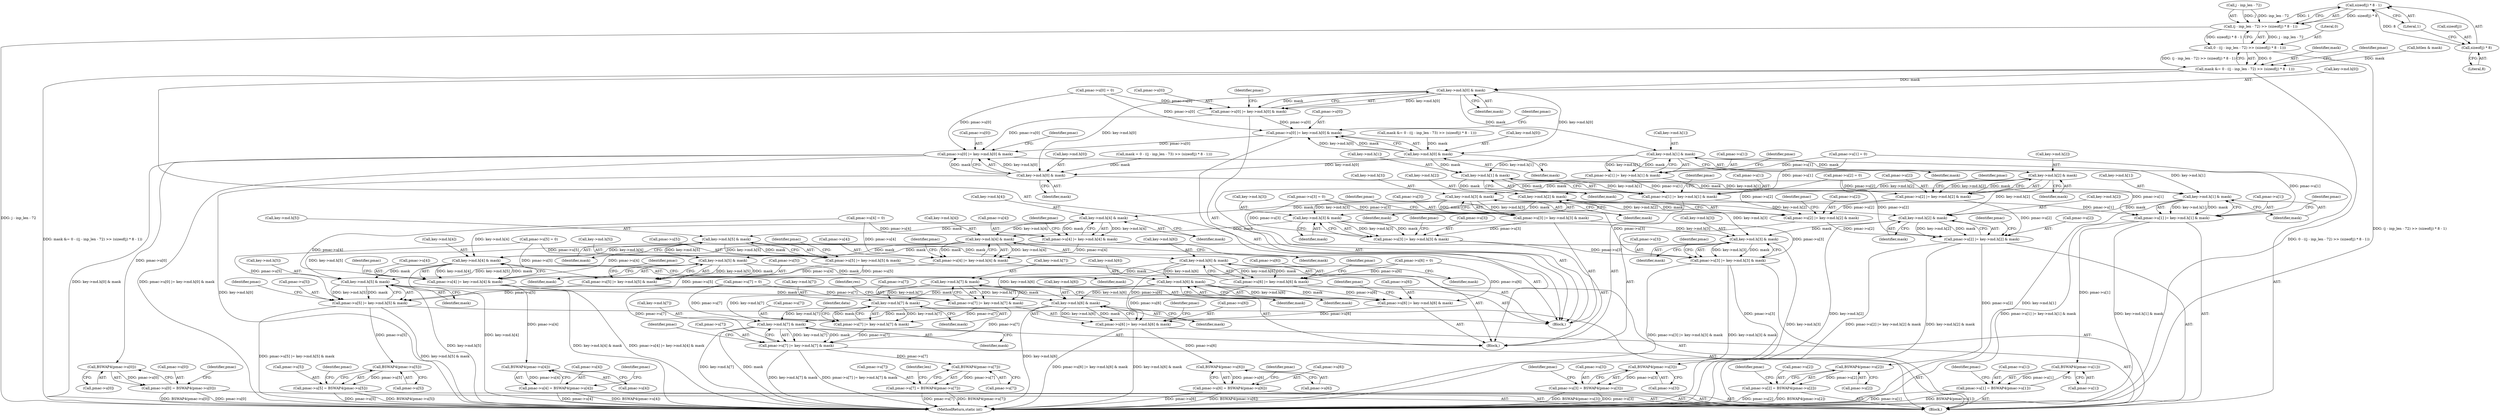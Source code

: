 digraph "0_openssl_68595c0c2886e7942a14f98c17a55a88afb6c292_0@API" {
"1000966" [label="(Call,sizeof(j) * 8 - 1)"];
"1000967" [label="(Call,sizeof(j) * 8)"];
"1000960" [label="(Call,(j - inp_len - 72) >> (sizeof(j) * 8 - 1))"];
"1000958" [label="(Call,0 - ((j - inp_len - 72) >> (sizeof(j) * 8 - 1)))"];
"1000956" [label="(Call,mask &= 0 - ((j - inp_len - 72) >> (sizeof(j) * 8 - 1)))"];
"1000978" [label="(Call,key->md.h[0] & mask)"];
"1000972" [label="(Call,pmac->u[0] |= key->md.h[0] & mask)"];
"1001171" [label="(Call,pmac->u[0] |= key->md.h[0] & mask)"];
"1001406" [label="(Call,pmac->u[0] |= key->md.h[0] & mask)"];
"1001532" [label="(Call,BSWAP4(pmac->u[0]))"];
"1001526" [label="(Call,pmac->u[0] = BSWAP4(pmac->u[0]))"];
"1000993" [label="(Call,key->md.h[1] & mask)"];
"1000987" [label="(Call,pmac->u[1] |= key->md.h[1] & mask)"];
"1001186" [label="(Call,pmac->u[1] |= key->md.h[1] & mask)"];
"1001421" [label="(Call,pmac->u[1] |= key->md.h[1] & mask)"];
"1001544" [label="(Call,BSWAP4(pmac->u[1]))"];
"1001538" [label="(Call,pmac->u[1] = BSWAP4(pmac->u[1]))"];
"1001008" [label="(Call,key->md.h[2] & mask)"];
"1001002" [label="(Call,pmac->u[2] |= key->md.h[2] & mask)"];
"1001201" [label="(Call,pmac->u[2] |= key->md.h[2] & mask)"];
"1001436" [label="(Call,pmac->u[2] |= key->md.h[2] & mask)"];
"1001556" [label="(Call,BSWAP4(pmac->u[2]))"];
"1001550" [label="(Call,pmac->u[2] = BSWAP4(pmac->u[2]))"];
"1001023" [label="(Call,key->md.h[3] & mask)"];
"1001017" [label="(Call,pmac->u[3] |= key->md.h[3] & mask)"];
"1001216" [label="(Call,pmac->u[3] |= key->md.h[3] & mask)"];
"1001451" [label="(Call,pmac->u[3] |= key->md.h[3] & mask)"];
"1001568" [label="(Call,BSWAP4(pmac->u[3]))"];
"1001562" [label="(Call,pmac->u[3] = BSWAP4(pmac->u[3]))"];
"1001038" [label="(Call,key->md.h[4] & mask)"];
"1001032" [label="(Call,pmac->u[4] |= key->md.h[4] & mask)"];
"1001231" [label="(Call,pmac->u[4] |= key->md.h[4] & mask)"];
"1001466" [label="(Call,pmac->u[4] |= key->md.h[4] & mask)"];
"1001580" [label="(Call,BSWAP4(pmac->u[4]))"];
"1001574" [label="(Call,pmac->u[4] = BSWAP4(pmac->u[4]))"];
"1001053" [label="(Call,key->md.h[5] & mask)"];
"1001047" [label="(Call,pmac->u[5] |= key->md.h[5] & mask)"];
"1001246" [label="(Call,pmac->u[5] |= key->md.h[5] & mask)"];
"1001481" [label="(Call,pmac->u[5] |= key->md.h[5] & mask)"];
"1001592" [label="(Call,BSWAP4(pmac->u[5]))"];
"1001586" [label="(Call,pmac->u[5] = BSWAP4(pmac->u[5]))"];
"1001068" [label="(Call,key->md.h[6] & mask)"];
"1001062" [label="(Call,pmac->u[6] |= key->md.h[6] & mask)"];
"1001261" [label="(Call,pmac->u[6] |= key->md.h[6] & mask)"];
"1001496" [label="(Call,pmac->u[6] |= key->md.h[6] & mask)"];
"1001604" [label="(Call,BSWAP4(pmac->u[6]))"];
"1001598" [label="(Call,pmac->u[6] = BSWAP4(pmac->u[6]))"];
"1001083" [label="(Call,key->md.h[7] & mask)"];
"1001077" [label="(Call,pmac->u[7] |= key->md.h[7] & mask)"];
"1001276" [label="(Call,pmac->u[7] |= key->md.h[7] & mask)"];
"1001511" [label="(Call,pmac->u[7] |= key->md.h[7] & mask)"];
"1001616" [label="(Call,BSWAP4(pmac->u[7]))"];
"1001610" [label="(Call,pmac->u[7] = BSWAP4(pmac->u[7]))"];
"1001282" [label="(Call,key->md.h[7] & mask)"];
"1001517" [label="(Call,key->md.h[7] & mask)"];
"1001267" [label="(Call,key->md.h[6] & mask)"];
"1001502" [label="(Call,key->md.h[6] & mask)"];
"1001252" [label="(Call,key->md.h[5] & mask)"];
"1001487" [label="(Call,key->md.h[5] & mask)"];
"1001237" [label="(Call,key->md.h[4] & mask)"];
"1001472" [label="(Call,key->md.h[4] & mask)"];
"1001222" [label="(Call,key->md.h[3] & mask)"];
"1001457" [label="(Call,key->md.h[3] & mask)"];
"1001207" [label="(Call,key->md.h[2] & mask)"];
"1001442" [label="(Call,key->md.h[2] & mask)"];
"1001192" [label="(Call,key->md.h[1] & mask)"];
"1001427" [label="(Call,key->md.h[1] & mask)"];
"1001177" [label="(Call,key->md.h[0] & mask)"];
"1001412" [label="(Call,key->md.h[0] & mask)"];
"1001232" [label="(Call,pmac->u[4])"];
"1001261" [label="(Call,pmac->u[6] |= key->md.h[6] & mask)"];
"1001290" [label="(Identifier,mask)"];
"1001420" [label="(Identifier,mask)"];
"1001604" [label="(Call,BSWAP4(pmac->u[6]))"];
"1001503" [label="(Call,key->md.h[6])"];
"1001009" [label="(Call,key->md.h[2])"];
"1001002" [label="(Call,pmac->u[2] |= key->md.h[2] & mask)"];
"1001465" [label="(Identifier,mask)"];
"1001264" [label="(Identifier,pmac)"];
"1001033" [label="(Call,pmac->u[4])"];
"1001427" [label="(Call,key->md.h[1] & mask)"];
"1001217" [label="(Call,pmac->u[3])"];
"1001592" [label="(Call,BSWAP4(pmac->u[5]))"];
"1001208" [label="(Call,key->md.h[2])"];
"1001171" [label="(Call,pmac->u[0] |= key->md.h[0] & mask)"];
"1001610" [label="(Call,pmac->u[7] = BSWAP4(pmac->u[7]))"];
"1001457" [label="(Call,key->md.h[3] & mask)"];
"1001083" [label="(Call,key->md.h[7] & mask)"];
"1001473" [label="(Call,key->md.h[4])"];
"1001024" [label="(Call,key->md.h[3])"];
"1001283" [label="(Call,key->md.h[7])"];
"1001551" [label="(Call,pmac->u[2])"];
"1001223" [label="(Call,key->md.h[3])"];
"1000837" [label="(Call,pmac->u[6] = 0)"];
"1001078" [label="(Call,pmac->u[7])"];
"1001458" [label="(Call,key->md.h[3])"];
"1001526" [label="(Call,pmac->u[0] = BSWAP4(pmac->u[0]))"];
"1001586" [label="(Call,pmac->u[5] = BSWAP4(pmac->u[5]))"];
"1001617" [label="(Call,pmac->u[7])"];
"1001616" [label="(Call,BSWAP4(pmac->u[7]))"];
"1001480" [label="(Identifier,mask)"];
"1000971" [label="(Literal,1)"];
"1001587" [label="(Call,pmac->u[5])"];
"1000809" [label="(Call,pmac->u[2] = 0)"];
"1001518" [label="(Call,key->md.h[7])"];
"1000823" [label="(Call,pmac->u[4] = 0)"];
"1001061" [label="(Identifier,mask)"];
"1000978" [label="(Call,key->md.h[0] & mask)"];
"1001216" [label="(Call,pmac->u[3] |= key->md.h[3] & mask)"];
"1001562" [label="(Call,pmac->u[3] = BSWAP4(pmac->u[3]))"];
"1001032" [label="(Call,pmac->u[4] |= key->md.h[4] & mask)"];
"1001282" [label="(Call,key->md.h[7] & mask)"];
"1001260" [label="(Identifier,mask)"];
"1001421" [label="(Call,pmac->u[1] |= key->md.h[1] & mask)"];
"1001439" [label="(Identifier,pmac)"];
"1001201" [label="(Call,pmac->u[2] |= key->md.h[2] & mask)"];
"1001080" [label="(Identifier,pmac)"];
"1001185" [label="(Identifier,mask)"];
"1001091" [label="(Identifier,mask)"];
"1001247" [label="(Call,pmac->u[5])"];
"1001048" [label="(Call,pmac->u[5])"];
"1001580" [label="(Call,BSWAP4(pmac->u[4]))"];
"1001556" [label="(Call,BSWAP4(pmac->u[2]))"];
"1001186" [label="(Call,pmac->u[1] |= key->md.h[1] & mask)"];
"1001422" [label="(Call,pmac->u[1])"];
"1001237" [label="(Call,key->md.h[4] & mask)"];
"1001268" [label="(Call,key->md.h[6])"];
"1001428" [label="(Call,key->md.h[1])"];
"1001035" [label="(Identifier,pmac)"];
"1001569" [label="(Call,pmac->u[3])"];
"1001062" [label="(Call,pmac->u[6] |= key->md.h[6] & mask)"];
"1000990" [label="(Identifier,pmac)"];
"1001452" [label="(Call,pmac->u[3])"];
"1001020" [label="(Identifier,pmac)"];
"1001424" [label="(Identifier,pmac)"];
"1001538" [label="(Call,pmac->u[1] = BSWAP4(pmac->u[1]))"];
"1001574" [label="(Call,pmac->u[4] = BSWAP4(pmac->u[4]))"];
"1001246" [label="(Call,pmac->u[5] |= key->md.h[5] & mask)"];
"1001466" [label="(Call,pmac->u[4] |= key->md.h[4] & mask)"];
"1001063" [label="(Call,pmac->u[6])"];
"1000960" [label="(Call,(j - inp_len - 72) >> (sizeof(j) * 8 - 1))"];
"1001593" [label="(Call,pmac->u[5])"];
"1001219" [label="(Identifier,pmac)"];
"1001039" [label="(Call,key->md.h[4])"];
"1001525" [label="(Identifier,mask)"];
"1001532" [label="(Call,BSWAP4(pmac->u[0]))"];
"1001275" [label="(Identifier,mask)"];
"1001031" [label="(Identifier,mask)"];
"1001407" [label="(Call,pmac->u[0])"];
"1000986" [label="(Identifier,mask)"];
"1001238" [label="(Call,key->md.h[4])"];
"1001390" [label="(Call,mask = 0 - ((j - inp_len - 73) >> (sizeof(j) * 8 - 1)))"];
"1001120" [label="(Block,)"];
"1001487" [label="(Call,key->md.h[5] & mask)"];
"1001541" [label="(Identifier,pmac)"];
"1001018" [label="(Call,pmac->u[3])"];
"1001193" [label="(Call,key->md.h[1])"];
"1001249" [label="(Identifier,pmac)"];
"1001481" [label="(Call,pmac->u[5] |= key->md.h[5] & mask)"];
"1001451" [label="(Call,pmac->u[3] |= key->md.h[3] & mask)"];
"1000959" [label="(Literal,0)"];
"1001435" [label="(Identifier,mask)"];
"1001467" [label="(Call,pmac->u[4])"];
"1001204" [label="(Identifier,pmac)"];
"1001484" [label="(Identifier,pmac)"];
"1001605" [label="(Call,pmac->u[6])"];
"1001177" [label="(Call,key->md.h[0] & mask)"];
"1001262" [label="(Call,pmac->u[6])"];
"1001003" [label="(Call,pmac->u[2])"];
"1001001" [label="(Identifier,mask)"];
"1001050" [label="(Identifier,pmac)"];
"1001482" [label="(Call,pmac->u[5])"];
"1001565" [label="(Identifier,pmac)"];
"1001545" [label="(Call,pmac->u[1])"];
"1001623" [label="(Identifier,len)"];
"1000830" [label="(Call,pmac->u[5] = 0)"];
"1000987" [label="(Call,pmac->u[1] |= key->md.h[1] & mask)"];
"1001514" [label="(Identifier,pmac)"];
"1001413" [label="(Call,key->md.h[0])"];
"1000966" [label="(Call,sizeof(j) * 8 - 1)"];
"1001076" [label="(Identifier,mask)"];
"1001277" [label="(Call,pmac->u[7])"];
"1000795" [label="(Call,pmac->u[0] = 0)"];
"1001172" [label="(Call,pmac->u[0])"];
"1001469" [label="(Identifier,pmac)"];
"1001533" [label="(Call,pmac->u[0])"];
"1001575" [label="(Call,pmac->u[4])"];
"1001068" [label="(Call,key->md.h[6] & mask)"];
"1001557" [label="(Call,pmac->u[2])"];
"1001222" [label="(Call,key->md.h[3] & mask)"];
"1001202" [label="(Call,pmac->u[2])"];
"1000816" [label="(Call,pmac->u[3] = 0)"];
"1000961" [label="(Call,j - inp_len - 72)"];
"1001601" [label="(Identifier,pmac)"];
"1001502" [label="(Call,key->md.h[6] & mask)"];
"1000958" [label="(Call,0 - ((j - inp_len - 72) >> (sizeof(j) * 8 - 1)))"];
"1001511" [label="(Call,pmac->u[7] |= key->md.h[7] & mask)"];
"1001529" [label="(Identifier,pmac)"];
"1000979" [label="(Call,key->md.h[0])"];
"1001568" [label="(Call,BSWAP4(pmac->u[3]))"];
"1001497" [label="(Call,pmac->u[6])"];
"1001155" [label="(Call,mask &= 0 - ((j - inp_len - 73) >> (sizeof(j) * 8 - 1)))"];
"1001544" [label="(Call,BSWAP4(pmac->u[1]))"];
"1000993" [label="(Call,key->md.h[1] & mask)"];
"1000496" [label="(Block,)"];
"1001589" [label="(Identifier,pmac)"];
"1001550" [label="(Call,pmac->u[2] = BSWAP4(pmac->u[2]))"];
"1001038" [label="(Call,key->md.h[4] & mask)"];
"1001200" [label="(Identifier,mask)"];
"1001944" [label="(MethodReturn,static int)"];
"1001577" [label="(Identifier,pmac)"];
"1001436" [label="(Call,pmac->u[2] |= key->md.h[2] & mask)"];
"1001245" [label="(Identifier,mask)"];
"1001279" [label="(Identifier,pmac)"];
"1001046" [label="(Identifier,mask)"];
"1001189" [label="(Identifier,pmac)"];
"1001252" [label="(Call,key->md.h[5] & mask)"];
"1001517" [label="(Call,key->md.h[7] & mask)"];
"1001276" [label="(Call,pmac->u[7] |= key->md.h[7] & mask)"];
"1000868" [label="(Block,)"];
"1001054" [label="(Call,key->md.h[5])"];
"1000956" [label="(Call,mask &= 0 - ((j - inp_len - 72) >> (sizeof(j) * 8 - 1)))"];
"1001016" [label="(Identifier,mask)"];
"1000968" [label="(Call,sizeof(j))"];
"1001412" [label="(Call,key->md.h[0] & mask)"];
"1001599" [label="(Call,pmac->u[6])"];
"1000972" [label="(Call,pmac->u[0] |= key->md.h[0] & mask)"];
"1001488" [label="(Call,key->md.h[5])"];
"1001008" [label="(Call,key->md.h[2] & mask)"];
"1001215" [label="(Identifier,mask)"];
"1001613" [label="(Identifier,pmac)"];
"1001292" [label="(Identifier,data)"];
"1000844" [label="(Call,pmac->u[7] = 0)"];
"1001495" [label="(Identifier,mask)"];
"1001454" [label="(Identifier,pmac)"];
"1001553" [label="(Identifier,pmac)"];
"1000957" [label="(Identifier,mask)"];
"1001207" [label="(Call,key->md.h[2] & mask)"];
"1001581" [label="(Call,pmac->u[4])"];
"1001267" [label="(Call,key->md.h[6] & mask)"];
"1000802" [label="(Call,pmac->u[1] = 0)"];
"1001598" [label="(Call,pmac->u[6] = BSWAP4(pmac->u[6]))"];
"1001499" [label="(Identifier,pmac)"];
"1000994" [label="(Call,key->md.h[1])"];
"1001442" [label="(Call,key->md.h[2] & mask)"];
"1000988" [label="(Call,pmac->u[1])"];
"1001234" [label="(Identifier,pmac)"];
"1000967" [label="(Call,sizeof(j) * 8)"];
"1000975" [label="(Identifier,pmac)"];
"1001065" [label="(Identifier,pmac)"];
"1001472" [label="(Call,key->md.h[4] & mask)"];
"1001512" [label="(Call,pmac->u[7])"];
"1001077" [label="(Call,pmac->u[7] |= key->md.h[7] & mask)"];
"1001611" [label="(Call,pmac->u[7])"];
"1001406" [label="(Call,pmac->u[0] |= key->md.h[0] & mask)"];
"1001450" [label="(Identifier,mask)"];
"1001005" [label="(Identifier,pmac)"];
"1001563" [label="(Call,pmac->u[3])"];
"1001178" [label="(Call,key->md.h[0])"];
"1001539" [label="(Call,pmac->u[1])"];
"1001023" [label="(Call,key->md.h[3] & mask)"];
"1001230" [label="(Identifier,mask)"];
"1001437" [label="(Call,pmac->u[2])"];
"1001527" [label="(Call,pmac->u[0])"];
"1000970" [label="(Literal,8)"];
"1001047" [label="(Call,pmac->u[5] |= key->md.h[5] & mask)"];
"1001496" [label="(Call,pmac->u[6] |= key->md.h[6] & mask)"];
"1001510" [label="(Identifier,mask)"];
"1001093" [label="(Identifier,res)"];
"1001053" [label="(Call,key->md.h[5] & mask)"];
"1001084" [label="(Call,key->md.h[7])"];
"1001231" [label="(Call,pmac->u[4] |= key->md.h[4] & mask)"];
"1001253" [label="(Call,key->md.h[5])"];
"1001187" [label="(Call,pmac->u[1])"];
"1000973" [label="(Call,pmac->u[0])"];
"1000946" [label="(Call,bitlen & mask)"];
"1001443" [label="(Call,key->md.h[2])"];
"1001069" [label="(Call,key->md.h[6])"];
"1001192" [label="(Call,key->md.h[1] & mask)"];
"1001017" [label="(Call,pmac->u[3] |= key->md.h[3] & mask)"];
"1000966" -> "1000960"  [label="AST: "];
"1000966" -> "1000971"  [label="CFG: "];
"1000967" -> "1000966"  [label="AST: "];
"1000971" -> "1000966"  [label="AST: "];
"1000960" -> "1000966"  [label="CFG: "];
"1000966" -> "1000960"  [label="DDG: sizeof(j) * 8"];
"1000966" -> "1000960"  [label="DDG: 1"];
"1000967" -> "1000966"  [label="DDG: 8"];
"1000967" -> "1000970"  [label="CFG: "];
"1000968" -> "1000967"  [label="AST: "];
"1000970" -> "1000967"  [label="AST: "];
"1000971" -> "1000967"  [label="CFG: "];
"1000960" -> "1000958"  [label="AST: "];
"1000961" -> "1000960"  [label="AST: "];
"1000958" -> "1000960"  [label="CFG: "];
"1000960" -> "1001944"  [label="DDG: j - inp_len - 72"];
"1000960" -> "1000958"  [label="DDG: j - inp_len - 72"];
"1000960" -> "1000958"  [label="DDG: sizeof(j) * 8 - 1"];
"1000961" -> "1000960"  [label="DDG: j"];
"1000961" -> "1000960"  [label="DDG: inp_len - 72"];
"1000958" -> "1000956"  [label="AST: "];
"1000959" -> "1000958"  [label="AST: "];
"1000956" -> "1000958"  [label="CFG: "];
"1000958" -> "1001944"  [label="DDG: (j - inp_len - 72) >> (sizeof(j) * 8 - 1)"];
"1000958" -> "1000956"  [label="DDG: 0"];
"1000958" -> "1000956"  [label="DDG: (j - inp_len - 72) >> (sizeof(j) * 8 - 1)"];
"1000956" -> "1000868"  [label="AST: "];
"1000957" -> "1000956"  [label="AST: "];
"1000975" -> "1000956"  [label="CFG: "];
"1000956" -> "1001944"  [label="DDG: 0 - ((j - inp_len - 72) >> (sizeof(j) * 8 - 1))"];
"1000956" -> "1001944"  [label="DDG: mask &= 0 - ((j - inp_len - 72) >> (sizeof(j) * 8 - 1))"];
"1000946" -> "1000956"  [label="DDG: mask"];
"1000956" -> "1000978"  [label="DDG: mask"];
"1000978" -> "1000972"  [label="AST: "];
"1000978" -> "1000986"  [label="CFG: "];
"1000979" -> "1000978"  [label="AST: "];
"1000986" -> "1000978"  [label="AST: "];
"1000972" -> "1000978"  [label="CFG: "];
"1000978" -> "1000972"  [label="DDG: key->md.h[0]"];
"1000978" -> "1000972"  [label="DDG: mask"];
"1000978" -> "1000993"  [label="DDG: mask"];
"1000978" -> "1001177"  [label="DDG: key->md.h[0]"];
"1000978" -> "1001412"  [label="DDG: key->md.h[0]"];
"1000972" -> "1000868"  [label="AST: "];
"1000973" -> "1000972"  [label="AST: "];
"1000990" -> "1000972"  [label="CFG: "];
"1000795" -> "1000972"  [label="DDG: pmac->u[0]"];
"1000972" -> "1001171"  [label="DDG: pmac->u[0]"];
"1000972" -> "1001406"  [label="DDG: pmac->u[0]"];
"1001171" -> "1001120"  [label="AST: "];
"1001171" -> "1001177"  [label="CFG: "];
"1001172" -> "1001171"  [label="AST: "];
"1001177" -> "1001171"  [label="AST: "];
"1001189" -> "1001171"  [label="CFG: "];
"1000795" -> "1001171"  [label="DDG: pmac->u[0]"];
"1001177" -> "1001171"  [label="DDG: key->md.h[0]"];
"1001177" -> "1001171"  [label="DDG: mask"];
"1001171" -> "1001406"  [label="DDG: pmac->u[0]"];
"1001406" -> "1000496"  [label="AST: "];
"1001406" -> "1001412"  [label="CFG: "];
"1001407" -> "1001406"  [label="AST: "];
"1001412" -> "1001406"  [label="AST: "];
"1001424" -> "1001406"  [label="CFG: "];
"1001406" -> "1001944"  [label="DDG: pmac->u[0] |= key->md.h[0] & mask"];
"1001406" -> "1001944"  [label="DDG: key->md.h[0] & mask"];
"1000795" -> "1001406"  [label="DDG: pmac->u[0]"];
"1001412" -> "1001406"  [label="DDG: key->md.h[0]"];
"1001412" -> "1001406"  [label="DDG: mask"];
"1001406" -> "1001532"  [label="DDG: pmac->u[0]"];
"1001532" -> "1001526"  [label="AST: "];
"1001532" -> "1001533"  [label="CFG: "];
"1001533" -> "1001532"  [label="AST: "];
"1001526" -> "1001532"  [label="CFG: "];
"1001532" -> "1001526"  [label="DDG: pmac->u[0]"];
"1001526" -> "1000496"  [label="AST: "];
"1001527" -> "1001526"  [label="AST: "];
"1001541" -> "1001526"  [label="CFG: "];
"1001526" -> "1001944"  [label="DDG: BSWAP4(pmac->u[0])"];
"1001526" -> "1001944"  [label="DDG: pmac->u[0]"];
"1000993" -> "1000987"  [label="AST: "];
"1000993" -> "1001001"  [label="CFG: "];
"1000994" -> "1000993"  [label="AST: "];
"1001001" -> "1000993"  [label="AST: "];
"1000987" -> "1000993"  [label="CFG: "];
"1000993" -> "1000987"  [label="DDG: key->md.h[1]"];
"1000993" -> "1000987"  [label="DDG: mask"];
"1000993" -> "1001008"  [label="DDG: mask"];
"1000993" -> "1001192"  [label="DDG: key->md.h[1]"];
"1000993" -> "1001427"  [label="DDG: key->md.h[1]"];
"1000987" -> "1000868"  [label="AST: "];
"1000988" -> "1000987"  [label="AST: "];
"1001005" -> "1000987"  [label="CFG: "];
"1000802" -> "1000987"  [label="DDG: pmac->u[1]"];
"1000987" -> "1001186"  [label="DDG: pmac->u[1]"];
"1000987" -> "1001421"  [label="DDG: pmac->u[1]"];
"1001186" -> "1001120"  [label="AST: "];
"1001186" -> "1001192"  [label="CFG: "];
"1001187" -> "1001186"  [label="AST: "];
"1001192" -> "1001186"  [label="AST: "];
"1001204" -> "1001186"  [label="CFG: "];
"1000802" -> "1001186"  [label="DDG: pmac->u[1]"];
"1001192" -> "1001186"  [label="DDG: key->md.h[1]"];
"1001192" -> "1001186"  [label="DDG: mask"];
"1001186" -> "1001421"  [label="DDG: pmac->u[1]"];
"1001421" -> "1000496"  [label="AST: "];
"1001421" -> "1001427"  [label="CFG: "];
"1001422" -> "1001421"  [label="AST: "];
"1001427" -> "1001421"  [label="AST: "];
"1001439" -> "1001421"  [label="CFG: "];
"1001421" -> "1001944"  [label="DDG: key->md.h[1] & mask"];
"1001421" -> "1001944"  [label="DDG: pmac->u[1] |= key->md.h[1] & mask"];
"1000802" -> "1001421"  [label="DDG: pmac->u[1]"];
"1001427" -> "1001421"  [label="DDG: key->md.h[1]"];
"1001427" -> "1001421"  [label="DDG: mask"];
"1001421" -> "1001544"  [label="DDG: pmac->u[1]"];
"1001544" -> "1001538"  [label="AST: "];
"1001544" -> "1001545"  [label="CFG: "];
"1001545" -> "1001544"  [label="AST: "];
"1001538" -> "1001544"  [label="CFG: "];
"1001544" -> "1001538"  [label="DDG: pmac->u[1]"];
"1001538" -> "1000496"  [label="AST: "];
"1001539" -> "1001538"  [label="AST: "];
"1001553" -> "1001538"  [label="CFG: "];
"1001538" -> "1001944"  [label="DDG: BSWAP4(pmac->u[1])"];
"1001538" -> "1001944"  [label="DDG: pmac->u[1]"];
"1001008" -> "1001002"  [label="AST: "];
"1001008" -> "1001016"  [label="CFG: "];
"1001009" -> "1001008"  [label="AST: "];
"1001016" -> "1001008"  [label="AST: "];
"1001002" -> "1001008"  [label="CFG: "];
"1001008" -> "1001002"  [label="DDG: key->md.h[2]"];
"1001008" -> "1001002"  [label="DDG: mask"];
"1001008" -> "1001023"  [label="DDG: mask"];
"1001008" -> "1001207"  [label="DDG: key->md.h[2]"];
"1001008" -> "1001442"  [label="DDG: key->md.h[2]"];
"1001002" -> "1000868"  [label="AST: "];
"1001003" -> "1001002"  [label="AST: "];
"1001020" -> "1001002"  [label="CFG: "];
"1000809" -> "1001002"  [label="DDG: pmac->u[2]"];
"1001002" -> "1001201"  [label="DDG: pmac->u[2]"];
"1001002" -> "1001436"  [label="DDG: pmac->u[2]"];
"1001201" -> "1001120"  [label="AST: "];
"1001201" -> "1001207"  [label="CFG: "];
"1001202" -> "1001201"  [label="AST: "];
"1001207" -> "1001201"  [label="AST: "];
"1001219" -> "1001201"  [label="CFG: "];
"1000809" -> "1001201"  [label="DDG: pmac->u[2]"];
"1001207" -> "1001201"  [label="DDG: key->md.h[2]"];
"1001207" -> "1001201"  [label="DDG: mask"];
"1001201" -> "1001436"  [label="DDG: pmac->u[2]"];
"1001436" -> "1000496"  [label="AST: "];
"1001436" -> "1001442"  [label="CFG: "];
"1001437" -> "1001436"  [label="AST: "];
"1001442" -> "1001436"  [label="AST: "];
"1001454" -> "1001436"  [label="CFG: "];
"1001436" -> "1001944"  [label="DDG: pmac->u[2] |= key->md.h[2] & mask"];
"1001436" -> "1001944"  [label="DDG: key->md.h[2] & mask"];
"1000809" -> "1001436"  [label="DDG: pmac->u[2]"];
"1001442" -> "1001436"  [label="DDG: key->md.h[2]"];
"1001442" -> "1001436"  [label="DDG: mask"];
"1001436" -> "1001556"  [label="DDG: pmac->u[2]"];
"1001556" -> "1001550"  [label="AST: "];
"1001556" -> "1001557"  [label="CFG: "];
"1001557" -> "1001556"  [label="AST: "];
"1001550" -> "1001556"  [label="CFG: "];
"1001556" -> "1001550"  [label="DDG: pmac->u[2]"];
"1001550" -> "1000496"  [label="AST: "];
"1001551" -> "1001550"  [label="AST: "];
"1001565" -> "1001550"  [label="CFG: "];
"1001550" -> "1001944"  [label="DDG: pmac->u[2]"];
"1001550" -> "1001944"  [label="DDG: BSWAP4(pmac->u[2])"];
"1001023" -> "1001017"  [label="AST: "];
"1001023" -> "1001031"  [label="CFG: "];
"1001024" -> "1001023"  [label="AST: "];
"1001031" -> "1001023"  [label="AST: "];
"1001017" -> "1001023"  [label="CFG: "];
"1001023" -> "1001017"  [label="DDG: key->md.h[3]"];
"1001023" -> "1001017"  [label="DDG: mask"];
"1001023" -> "1001038"  [label="DDG: mask"];
"1001023" -> "1001222"  [label="DDG: key->md.h[3]"];
"1001023" -> "1001457"  [label="DDG: key->md.h[3]"];
"1001017" -> "1000868"  [label="AST: "];
"1001018" -> "1001017"  [label="AST: "];
"1001035" -> "1001017"  [label="CFG: "];
"1000816" -> "1001017"  [label="DDG: pmac->u[3]"];
"1001017" -> "1001216"  [label="DDG: pmac->u[3]"];
"1001017" -> "1001451"  [label="DDG: pmac->u[3]"];
"1001216" -> "1001120"  [label="AST: "];
"1001216" -> "1001222"  [label="CFG: "];
"1001217" -> "1001216"  [label="AST: "];
"1001222" -> "1001216"  [label="AST: "];
"1001234" -> "1001216"  [label="CFG: "];
"1000816" -> "1001216"  [label="DDG: pmac->u[3]"];
"1001222" -> "1001216"  [label="DDG: key->md.h[3]"];
"1001222" -> "1001216"  [label="DDG: mask"];
"1001216" -> "1001451"  [label="DDG: pmac->u[3]"];
"1001451" -> "1000496"  [label="AST: "];
"1001451" -> "1001457"  [label="CFG: "];
"1001452" -> "1001451"  [label="AST: "];
"1001457" -> "1001451"  [label="AST: "];
"1001469" -> "1001451"  [label="CFG: "];
"1001451" -> "1001944"  [label="DDG: pmac->u[3] |= key->md.h[3] & mask"];
"1001451" -> "1001944"  [label="DDG: key->md.h[3] & mask"];
"1000816" -> "1001451"  [label="DDG: pmac->u[3]"];
"1001457" -> "1001451"  [label="DDG: key->md.h[3]"];
"1001457" -> "1001451"  [label="DDG: mask"];
"1001451" -> "1001568"  [label="DDG: pmac->u[3]"];
"1001568" -> "1001562"  [label="AST: "];
"1001568" -> "1001569"  [label="CFG: "];
"1001569" -> "1001568"  [label="AST: "];
"1001562" -> "1001568"  [label="CFG: "];
"1001568" -> "1001562"  [label="DDG: pmac->u[3]"];
"1001562" -> "1000496"  [label="AST: "];
"1001563" -> "1001562"  [label="AST: "];
"1001577" -> "1001562"  [label="CFG: "];
"1001562" -> "1001944"  [label="DDG: pmac->u[3]"];
"1001562" -> "1001944"  [label="DDG: BSWAP4(pmac->u[3])"];
"1001038" -> "1001032"  [label="AST: "];
"1001038" -> "1001046"  [label="CFG: "];
"1001039" -> "1001038"  [label="AST: "];
"1001046" -> "1001038"  [label="AST: "];
"1001032" -> "1001038"  [label="CFG: "];
"1001038" -> "1001032"  [label="DDG: key->md.h[4]"];
"1001038" -> "1001032"  [label="DDG: mask"];
"1001038" -> "1001053"  [label="DDG: mask"];
"1001038" -> "1001237"  [label="DDG: key->md.h[4]"];
"1001038" -> "1001472"  [label="DDG: key->md.h[4]"];
"1001032" -> "1000868"  [label="AST: "];
"1001033" -> "1001032"  [label="AST: "];
"1001050" -> "1001032"  [label="CFG: "];
"1000823" -> "1001032"  [label="DDG: pmac->u[4]"];
"1001032" -> "1001231"  [label="DDG: pmac->u[4]"];
"1001032" -> "1001466"  [label="DDG: pmac->u[4]"];
"1001231" -> "1001120"  [label="AST: "];
"1001231" -> "1001237"  [label="CFG: "];
"1001232" -> "1001231"  [label="AST: "];
"1001237" -> "1001231"  [label="AST: "];
"1001249" -> "1001231"  [label="CFG: "];
"1000823" -> "1001231"  [label="DDG: pmac->u[4]"];
"1001237" -> "1001231"  [label="DDG: key->md.h[4]"];
"1001237" -> "1001231"  [label="DDG: mask"];
"1001231" -> "1001466"  [label="DDG: pmac->u[4]"];
"1001466" -> "1000496"  [label="AST: "];
"1001466" -> "1001472"  [label="CFG: "];
"1001467" -> "1001466"  [label="AST: "];
"1001472" -> "1001466"  [label="AST: "];
"1001484" -> "1001466"  [label="CFG: "];
"1001466" -> "1001944"  [label="DDG: key->md.h[4] & mask"];
"1001466" -> "1001944"  [label="DDG: pmac->u[4] |= key->md.h[4] & mask"];
"1000823" -> "1001466"  [label="DDG: pmac->u[4]"];
"1001472" -> "1001466"  [label="DDG: key->md.h[4]"];
"1001472" -> "1001466"  [label="DDG: mask"];
"1001466" -> "1001580"  [label="DDG: pmac->u[4]"];
"1001580" -> "1001574"  [label="AST: "];
"1001580" -> "1001581"  [label="CFG: "];
"1001581" -> "1001580"  [label="AST: "];
"1001574" -> "1001580"  [label="CFG: "];
"1001580" -> "1001574"  [label="DDG: pmac->u[4]"];
"1001574" -> "1000496"  [label="AST: "];
"1001575" -> "1001574"  [label="AST: "];
"1001589" -> "1001574"  [label="CFG: "];
"1001574" -> "1001944"  [label="DDG: BSWAP4(pmac->u[4])"];
"1001574" -> "1001944"  [label="DDG: pmac->u[4]"];
"1001053" -> "1001047"  [label="AST: "];
"1001053" -> "1001061"  [label="CFG: "];
"1001054" -> "1001053"  [label="AST: "];
"1001061" -> "1001053"  [label="AST: "];
"1001047" -> "1001053"  [label="CFG: "];
"1001053" -> "1001047"  [label="DDG: key->md.h[5]"];
"1001053" -> "1001047"  [label="DDG: mask"];
"1001053" -> "1001068"  [label="DDG: mask"];
"1001053" -> "1001252"  [label="DDG: key->md.h[5]"];
"1001053" -> "1001487"  [label="DDG: key->md.h[5]"];
"1001047" -> "1000868"  [label="AST: "];
"1001048" -> "1001047"  [label="AST: "];
"1001065" -> "1001047"  [label="CFG: "];
"1000830" -> "1001047"  [label="DDG: pmac->u[5]"];
"1001047" -> "1001246"  [label="DDG: pmac->u[5]"];
"1001047" -> "1001481"  [label="DDG: pmac->u[5]"];
"1001246" -> "1001120"  [label="AST: "];
"1001246" -> "1001252"  [label="CFG: "];
"1001247" -> "1001246"  [label="AST: "];
"1001252" -> "1001246"  [label="AST: "];
"1001264" -> "1001246"  [label="CFG: "];
"1000830" -> "1001246"  [label="DDG: pmac->u[5]"];
"1001252" -> "1001246"  [label="DDG: key->md.h[5]"];
"1001252" -> "1001246"  [label="DDG: mask"];
"1001246" -> "1001481"  [label="DDG: pmac->u[5]"];
"1001481" -> "1000496"  [label="AST: "];
"1001481" -> "1001487"  [label="CFG: "];
"1001482" -> "1001481"  [label="AST: "];
"1001487" -> "1001481"  [label="AST: "];
"1001499" -> "1001481"  [label="CFG: "];
"1001481" -> "1001944"  [label="DDG: key->md.h[5] & mask"];
"1001481" -> "1001944"  [label="DDG: pmac->u[5] |= key->md.h[5] & mask"];
"1000830" -> "1001481"  [label="DDG: pmac->u[5]"];
"1001487" -> "1001481"  [label="DDG: key->md.h[5]"];
"1001487" -> "1001481"  [label="DDG: mask"];
"1001481" -> "1001592"  [label="DDG: pmac->u[5]"];
"1001592" -> "1001586"  [label="AST: "];
"1001592" -> "1001593"  [label="CFG: "];
"1001593" -> "1001592"  [label="AST: "];
"1001586" -> "1001592"  [label="CFG: "];
"1001592" -> "1001586"  [label="DDG: pmac->u[5]"];
"1001586" -> "1000496"  [label="AST: "];
"1001587" -> "1001586"  [label="AST: "];
"1001601" -> "1001586"  [label="CFG: "];
"1001586" -> "1001944"  [label="DDG: pmac->u[5]"];
"1001586" -> "1001944"  [label="DDG: BSWAP4(pmac->u[5])"];
"1001068" -> "1001062"  [label="AST: "];
"1001068" -> "1001076"  [label="CFG: "];
"1001069" -> "1001068"  [label="AST: "];
"1001076" -> "1001068"  [label="AST: "];
"1001062" -> "1001068"  [label="CFG: "];
"1001068" -> "1001062"  [label="DDG: key->md.h[6]"];
"1001068" -> "1001062"  [label="DDG: mask"];
"1001068" -> "1001083"  [label="DDG: mask"];
"1001068" -> "1001267"  [label="DDG: key->md.h[6]"];
"1001068" -> "1001502"  [label="DDG: key->md.h[6]"];
"1001062" -> "1000868"  [label="AST: "];
"1001063" -> "1001062"  [label="AST: "];
"1001080" -> "1001062"  [label="CFG: "];
"1000837" -> "1001062"  [label="DDG: pmac->u[6]"];
"1001062" -> "1001261"  [label="DDG: pmac->u[6]"];
"1001062" -> "1001496"  [label="DDG: pmac->u[6]"];
"1001261" -> "1001120"  [label="AST: "];
"1001261" -> "1001267"  [label="CFG: "];
"1001262" -> "1001261"  [label="AST: "];
"1001267" -> "1001261"  [label="AST: "];
"1001279" -> "1001261"  [label="CFG: "];
"1000837" -> "1001261"  [label="DDG: pmac->u[6]"];
"1001267" -> "1001261"  [label="DDG: key->md.h[6]"];
"1001267" -> "1001261"  [label="DDG: mask"];
"1001261" -> "1001496"  [label="DDG: pmac->u[6]"];
"1001496" -> "1000496"  [label="AST: "];
"1001496" -> "1001502"  [label="CFG: "];
"1001497" -> "1001496"  [label="AST: "];
"1001502" -> "1001496"  [label="AST: "];
"1001514" -> "1001496"  [label="CFG: "];
"1001496" -> "1001944"  [label="DDG: key->md.h[6] & mask"];
"1001496" -> "1001944"  [label="DDG: pmac->u[6] |= key->md.h[6] & mask"];
"1000837" -> "1001496"  [label="DDG: pmac->u[6]"];
"1001502" -> "1001496"  [label="DDG: key->md.h[6]"];
"1001502" -> "1001496"  [label="DDG: mask"];
"1001496" -> "1001604"  [label="DDG: pmac->u[6]"];
"1001604" -> "1001598"  [label="AST: "];
"1001604" -> "1001605"  [label="CFG: "];
"1001605" -> "1001604"  [label="AST: "];
"1001598" -> "1001604"  [label="CFG: "];
"1001604" -> "1001598"  [label="DDG: pmac->u[6]"];
"1001598" -> "1000496"  [label="AST: "];
"1001599" -> "1001598"  [label="AST: "];
"1001613" -> "1001598"  [label="CFG: "];
"1001598" -> "1001944"  [label="DDG: pmac->u[6]"];
"1001598" -> "1001944"  [label="DDG: BSWAP4(pmac->u[6])"];
"1001083" -> "1001077"  [label="AST: "];
"1001083" -> "1001091"  [label="CFG: "];
"1001084" -> "1001083"  [label="AST: "];
"1001091" -> "1001083"  [label="AST: "];
"1001077" -> "1001083"  [label="CFG: "];
"1001083" -> "1001077"  [label="DDG: key->md.h[7]"];
"1001083" -> "1001077"  [label="DDG: mask"];
"1001083" -> "1001282"  [label="DDG: key->md.h[7]"];
"1001083" -> "1001517"  [label="DDG: key->md.h[7]"];
"1001077" -> "1000868"  [label="AST: "];
"1001078" -> "1001077"  [label="AST: "];
"1001093" -> "1001077"  [label="CFG: "];
"1000844" -> "1001077"  [label="DDG: pmac->u[7]"];
"1001077" -> "1001276"  [label="DDG: pmac->u[7]"];
"1001077" -> "1001511"  [label="DDG: pmac->u[7]"];
"1001276" -> "1001120"  [label="AST: "];
"1001276" -> "1001282"  [label="CFG: "];
"1001277" -> "1001276"  [label="AST: "];
"1001282" -> "1001276"  [label="AST: "];
"1001292" -> "1001276"  [label="CFG: "];
"1000844" -> "1001276"  [label="DDG: pmac->u[7]"];
"1001282" -> "1001276"  [label="DDG: key->md.h[7]"];
"1001282" -> "1001276"  [label="DDG: mask"];
"1001276" -> "1001511"  [label="DDG: pmac->u[7]"];
"1001511" -> "1000496"  [label="AST: "];
"1001511" -> "1001517"  [label="CFG: "];
"1001512" -> "1001511"  [label="AST: "];
"1001517" -> "1001511"  [label="AST: "];
"1001529" -> "1001511"  [label="CFG: "];
"1001511" -> "1001944"  [label="DDG: key->md.h[7] & mask"];
"1001511" -> "1001944"  [label="DDG: pmac->u[7] |= key->md.h[7] & mask"];
"1000844" -> "1001511"  [label="DDG: pmac->u[7]"];
"1001517" -> "1001511"  [label="DDG: key->md.h[7]"];
"1001517" -> "1001511"  [label="DDG: mask"];
"1001511" -> "1001616"  [label="DDG: pmac->u[7]"];
"1001616" -> "1001610"  [label="AST: "];
"1001616" -> "1001617"  [label="CFG: "];
"1001617" -> "1001616"  [label="AST: "];
"1001610" -> "1001616"  [label="CFG: "];
"1001616" -> "1001610"  [label="DDG: pmac->u[7]"];
"1001610" -> "1000496"  [label="AST: "];
"1001611" -> "1001610"  [label="AST: "];
"1001623" -> "1001610"  [label="CFG: "];
"1001610" -> "1001944"  [label="DDG: pmac->u[7]"];
"1001610" -> "1001944"  [label="DDG: BSWAP4(pmac->u[7])"];
"1001282" -> "1001290"  [label="CFG: "];
"1001283" -> "1001282"  [label="AST: "];
"1001290" -> "1001282"  [label="AST: "];
"1001267" -> "1001282"  [label="DDG: mask"];
"1001282" -> "1001517"  [label="DDG: key->md.h[7]"];
"1001517" -> "1001525"  [label="CFG: "];
"1001518" -> "1001517"  [label="AST: "];
"1001525" -> "1001517"  [label="AST: "];
"1001517" -> "1001944"  [label="DDG: mask"];
"1001517" -> "1001944"  [label="DDG: key->md.h[7]"];
"1001502" -> "1001517"  [label="DDG: mask"];
"1001267" -> "1001275"  [label="CFG: "];
"1001268" -> "1001267"  [label="AST: "];
"1001275" -> "1001267"  [label="AST: "];
"1001252" -> "1001267"  [label="DDG: mask"];
"1001267" -> "1001502"  [label="DDG: key->md.h[6]"];
"1001502" -> "1001510"  [label="CFG: "];
"1001503" -> "1001502"  [label="AST: "];
"1001510" -> "1001502"  [label="AST: "];
"1001502" -> "1001944"  [label="DDG: key->md.h[6]"];
"1001487" -> "1001502"  [label="DDG: mask"];
"1001252" -> "1001260"  [label="CFG: "];
"1001253" -> "1001252"  [label="AST: "];
"1001260" -> "1001252"  [label="AST: "];
"1001237" -> "1001252"  [label="DDG: mask"];
"1001252" -> "1001487"  [label="DDG: key->md.h[5]"];
"1001487" -> "1001495"  [label="CFG: "];
"1001488" -> "1001487"  [label="AST: "];
"1001495" -> "1001487"  [label="AST: "];
"1001487" -> "1001944"  [label="DDG: key->md.h[5]"];
"1001472" -> "1001487"  [label="DDG: mask"];
"1001237" -> "1001245"  [label="CFG: "];
"1001238" -> "1001237"  [label="AST: "];
"1001245" -> "1001237"  [label="AST: "];
"1001222" -> "1001237"  [label="DDG: mask"];
"1001237" -> "1001472"  [label="DDG: key->md.h[4]"];
"1001472" -> "1001480"  [label="CFG: "];
"1001473" -> "1001472"  [label="AST: "];
"1001480" -> "1001472"  [label="AST: "];
"1001472" -> "1001944"  [label="DDG: key->md.h[4]"];
"1001457" -> "1001472"  [label="DDG: mask"];
"1001222" -> "1001230"  [label="CFG: "];
"1001223" -> "1001222"  [label="AST: "];
"1001230" -> "1001222"  [label="AST: "];
"1001207" -> "1001222"  [label="DDG: mask"];
"1001222" -> "1001457"  [label="DDG: key->md.h[3]"];
"1001457" -> "1001465"  [label="CFG: "];
"1001458" -> "1001457"  [label="AST: "];
"1001465" -> "1001457"  [label="AST: "];
"1001457" -> "1001944"  [label="DDG: key->md.h[3]"];
"1001442" -> "1001457"  [label="DDG: mask"];
"1001207" -> "1001215"  [label="CFG: "];
"1001208" -> "1001207"  [label="AST: "];
"1001215" -> "1001207"  [label="AST: "];
"1001192" -> "1001207"  [label="DDG: mask"];
"1001207" -> "1001442"  [label="DDG: key->md.h[2]"];
"1001442" -> "1001450"  [label="CFG: "];
"1001443" -> "1001442"  [label="AST: "];
"1001450" -> "1001442"  [label="AST: "];
"1001442" -> "1001944"  [label="DDG: key->md.h[2]"];
"1001427" -> "1001442"  [label="DDG: mask"];
"1001192" -> "1001200"  [label="CFG: "];
"1001193" -> "1001192"  [label="AST: "];
"1001200" -> "1001192"  [label="AST: "];
"1001177" -> "1001192"  [label="DDG: mask"];
"1001192" -> "1001427"  [label="DDG: key->md.h[1]"];
"1001427" -> "1001435"  [label="CFG: "];
"1001428" -> "1001427"  [label="AST: "];
"1001435" -> "1001427"  [label="AST: "];
"1001427" -> "1001944"  [label="DDG: key->md.h[1]"];
"1001412" -> "1001427"  [label="DDG: mask"];
"1001177" -> "1001185"  [label="CFG: "];
"1001178" -> "1001177"  [label="AST: "];
"1001185" -> "1001177"  [label="AST: "];
"1001155" -> "1001177"  [label="DDG: mask"];
"1001177" -> "1001412"  [label="DDG: key->md.h[0]"];
"1001412" -> "1001420"  [label="CFG: "];
"1001413" -> "1001412"  [label="AST: "];
"1001420" -> "1001412"  [label="AST: "];
"1001412" -> "1001944"  [label="DDG: key->md.h[0]"];
"1001390" -> "1001412"  [label="DDG: mask"];
}
